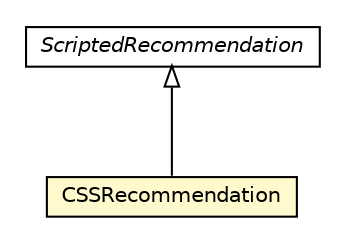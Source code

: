 #!/usr/local/bin/dot
#
# Class diagram 
# Generated by UMLGraph version R5_6-24-gf6e263 (http://www.umlgraph.org/)
#

digraph G {
	edge [fontname="Helvetica",fontsize=10,labelfontname="Helvetica",labelfontsize=10];
	node [fontname="Helvetica",fontsize=10,shape=plaintext];
	nodesep=0.25;
	ranksep=0.5;
	// org.universAAL.ontology.recommendations.CSSRecommendation
	c2667050 [label=<<table title="org.universAAL.ontology.recommendations.CSSRecommendation" border="0" cellborder="1" cellspacing="0" cellpadding="2" port="p" bgcolor="lemonChiffon" href="./CSSRecommendation.html">
		<tr><td><table border="0" cellspacing="0" cellpadding="1">
<tr><td align="center" balign="center"> CSSRecommendation </td></tr>
		</table></td></tr>
		</table>>, URL="./CSSRecommendation.html", fontname="Helvetica", fontcolor="black", fontsize=10.0];
	// org.universAAL.ontology.recommendations.ScriptedRecommendation
	c2667056 [label=<<table title="org.universAAL.ontology.recommendations.ScriptedRecommendation" border="0" cellborder="1" cellspacing="0" cellpadding="2" port="p" href="./ScriptedRecommendation.html">
		<tr><td><table border="0" cellspacing="0" cellpadding="1">
<tr><td align="center" balign="center"><font face="Helvetica-Oblique"> ScriptedRecommendation </font></td></tr>
		</table></td></tr>
		</table>>, URL="./ScriptedRecommendation.html", fontname="Helvetica", fontcolor="black", fontsize=10.0];
	//org.universAAL.ontology.recommendations.CSSRecommendation extends org.universAAL.ontology.recommendations.ScriptedRecommendation
	c2667056:p -> c2667050:p [dir=back,arrowtail=empty];
}

